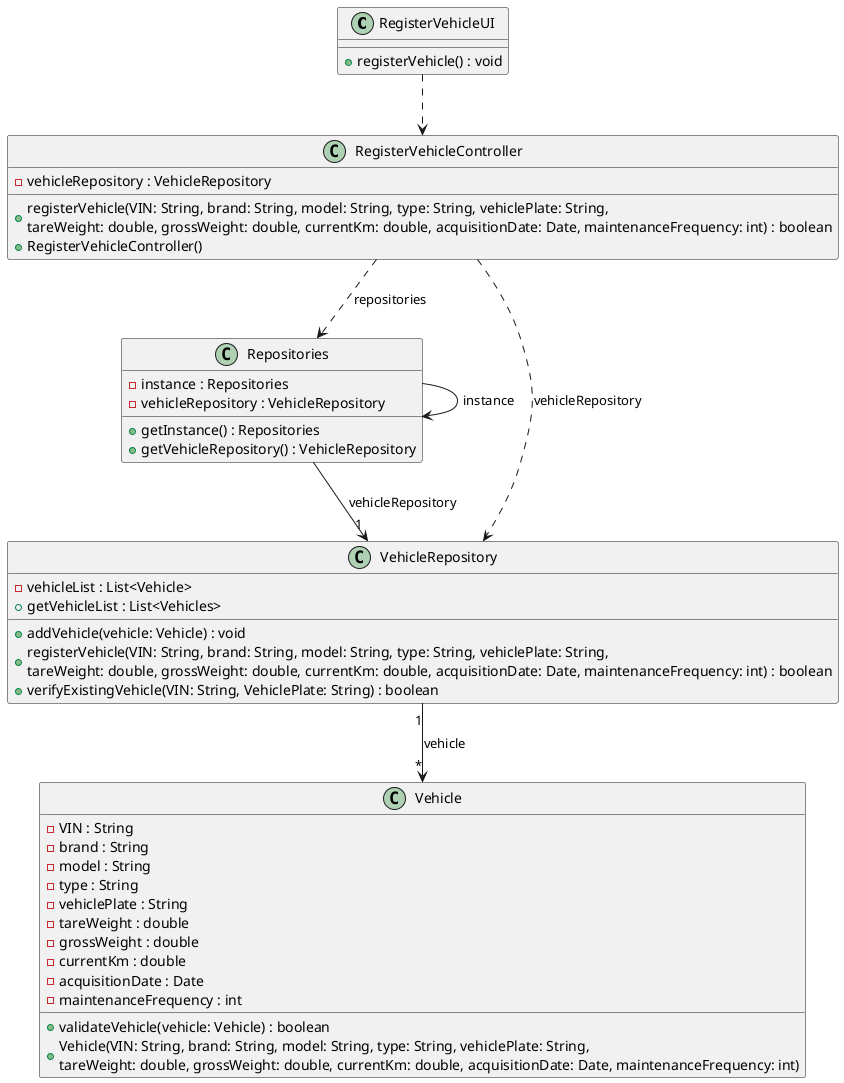 @startuml
skinparam shadowing false
skinparam line type polyline

'left to right direction

    class RegisterVehicleUI {
        + registerVehicle() : void
    }

    class RegisterVehicleController {
        - vehicleRepository : VehicleRepository
        + registerVehicle(VIN: String, brand: String, model: String, type: String, vehiclePlate: String, \ntareWeight: double, grossWeight: double, currentKm: double, acquisitionDate: Date, maintenanceFrequency: int) : boolean
        + RegisterVehicleController()
    }

    class Repositories {
        - instance : Repositories
        - vehicleRepository : VehicleRepository
        + getInstance() : Repositories
        + getVehicleRepository() : VehicleRepository
    }

    class VehicleRepository {
        - vehicleList : List<Vehicle>
        + getVehicleList : List<Vehicles>
        + addVehicle(vehicle: Vehicle) : void
        + registerVehicle(VIN: String, brand: String, model: String, type: String, vehiclePlate: String, \ntareWeight: double, grossWeight: double, currentKm: double, acquisitionDate: Date, maintenanceFrequency: int) : boolean
        + verifyExistingVehicle(VIN: String, VehiclePlate: String) : boolean
    }

    class Vehicle {
        - VIN : String
        - brand : String
        - model : String
        - type : String
        - vehiclePlate : String
        - tareWeight : double
        - grossWeight : double
        - currentKm : double
        - acquisitionDate : Date
        - maintenanceFrequency : int

        + validateVehicle(vehicle: Vehicle) : boolean
        + Vehicle(VIN: String, brand: String, model: String, type: String, vehiclePlate: String, \ntareWeight: double, grossWeight: double, currentKm: double, acquisitionDate: Date, maintenanceFrequency: int)
    }

RegisterVehicleUI ..> RegisterVehicleController
RegisterVehicleController ..> Repositories: repositories
Repositories --> Repositories: instance
RegisterVehicleController ..> VehicleRepository: vehicleRepository
Repositories --> "1"VehicleRepository: vehicleRepository
VehicleRepository "1"-->"*" Vehicle: vehicle

@enduml
